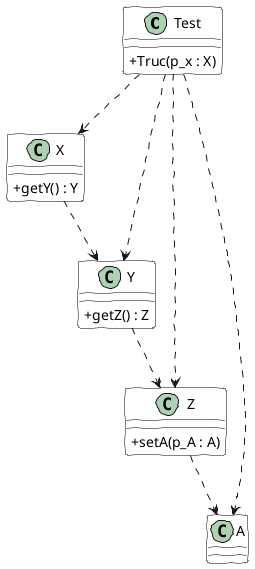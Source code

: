 @startuml Demeter01
skinparam classAttributeIconSize 0
skinparam handwritten true
skinparam class {
    BackgroundColor White
    BorderColor #000
}

Test ..> X
Test ..> A
Test ..> Y
Test ..> Z

X ..> Y
Y ..> Z
Z ..> A

class Test {
    + Truc(p_x : X)
}

class X {
    + getY() : Y
}

class Y {
    + getZ() : Z
}

class Z {
    + setA(p_A : A)
}


@enduml
